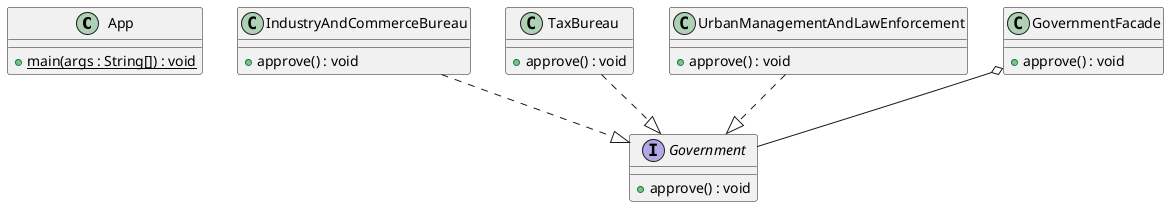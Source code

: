 @startuml

class App {
    + main(args : String[]) {static} : void
}

interface Government {
    + approve() : void
}

class IndustryAndCommerceBureau {
    + approve() : void
}

class TaxBureau {
    + approve() : void
}

class UrbanManagementAndLawEnforcement {
    + approve() : void
}

class GovernmentFacade {
    + approve() : void
}

IndustryAndCommerceBureau ..|> Government
TaxBureau ..|> Government
UrbanManagementAndLawEnforcement ..|> Government
GovernmentFacade o-- Government

@enduml